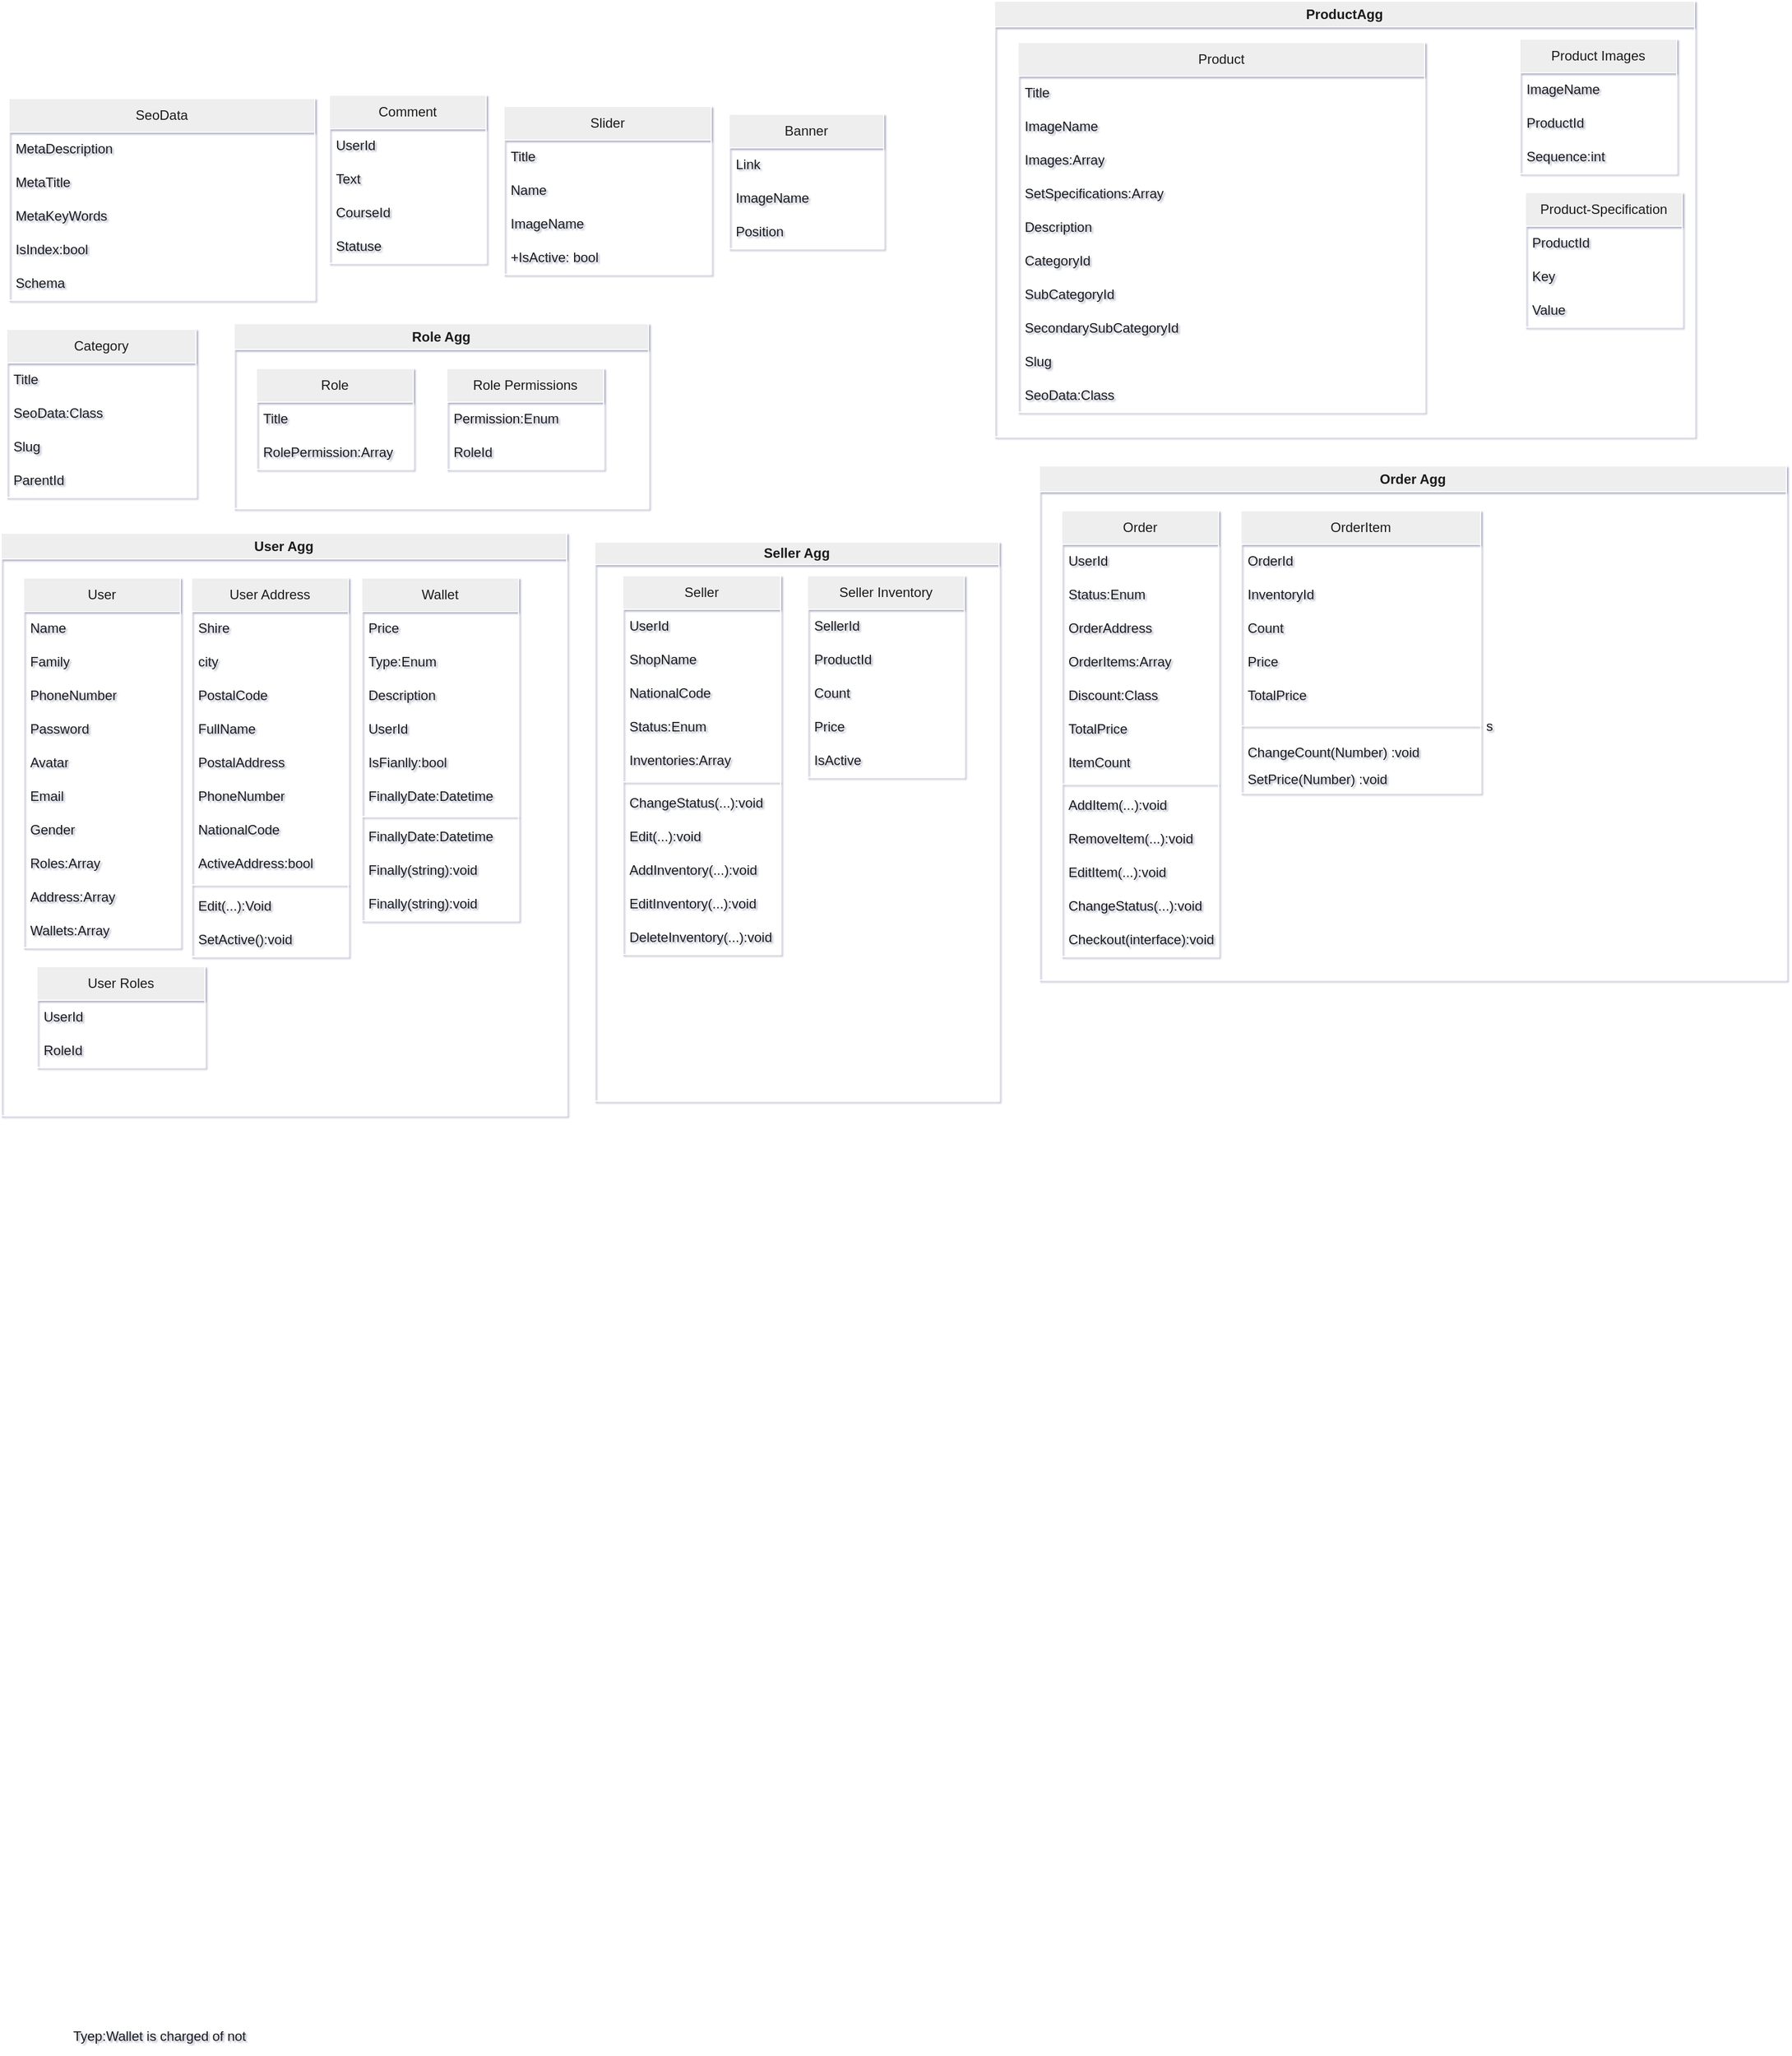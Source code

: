 <mxfile version="25.0.2">
  <diagram id="C5RBs43oDa-KdzZeNtuy" name="Page-1">
    <mxGraphModel dx="1975" dy="2067" grid="1" gridSize="1" guides="1" tooltips="1" connect="1" arrows="1" fold="1" page="1" pageScale="1" pageWidth="827" pageHeight="1169" background="none" math="0" shadow="1">
      <root>
        <mxCell id="WIyWlLk6GJQsqaUBKTNV-0" />
        <mxCell id="WIyWlLk6GJQsqaUBKTNV-1" parent="WIyWlLk6GJQsqaUBKTNV-0" />
        <mxCell id="sEQLp8g4ZhsWN4ADVm_C-0" value="Slider" style="swimlane;fontStyle=0;childLayout=stackLayout;horizontal=1;startSize=30;horizontalStack=0;resizeParent=1;resizeParentMax=0;resizeLast=0;collapsible=1;marginBottom=0;whiteSpace=wrap;html=1;labelBackgroundColor=none;rounded=0;fillColor=#EEEEEE;strokeColor=#FFFFFF;fontColor=#1A1A1A;" parent="WIyWlLk6GJQsqaUBKTNV-1" vertex="1">
          <mxGeometry x="-79" y="-347" width="185" height="150" as="geometry">
            <mxRectangle x="-205" y="170" width="70" height="30" as="alternateBounds" />
          </mxGeometry>
        </mxCell>
        <mxCell id="sEQLp8g4ZhsWN4ADVm_C-1" value="Title" style="text;strokeColor=none;fillColor=none;align=left;verticalAlign=middle;spacingLeft=4;spacingRight=4;overflow=hidden;points=[[0,0.5],[1,0.5]];portConstraint=eastwest;rotatable=0;whiteSpace=wrap;html=1;labelBackgroundColor=none;rounded=0;fontColor=#1A1A1A;" parent="sEQLp8g4ZhsWN4ADVm_C-0" vertex="1">
          <mxGeometry y="30" width="185" height="30" as="geometry" />
        </mxCell>
        <mxCell id="sEQLp8g4ZhsWN4ADVm_C-2" value="Name" style="text;strokeColor=none;fillColor=none;align=left;verticalAlign=middle;spacingLeft=4;spacingRight=4;overflow=hidden;points=[[0,0.5],[1,0.5]];portConstraint=eastwest;rotatable=0;whiteSpace=wrap;html=1;labelBackgroundColor=none;rounded=0;fontColor=#1A1A1A;" parent="sEQLp8g4ZhsWN4ADVm_C-0" vertex="1">
          <mxGeometry y="60" width="185" height="30" as="geometry" />
        </mxCell>
        <mxCell id="sEQLp8g4ZhsWN4ADVm_C-3" value="ImageName" style="text;strokeColor=none;fillColor=none;align=left;verticalAlign=middle;spacingLeft=4;spacingRight=4;overflow=hidden;points=[[0,0.5],[1,0.5]];portConstraint=eastwest;rotatable=0;whiteSpace=wrap;html=1;labelBackgroundColor=none;rounded=0;fontColor=#1A1A1A;" parent="sEQLp8g4ZhsWN4ADVm_C-0" vertex="1">
          <mxGeometry y="90" width="185" height="30" as="geometry" />
        </mxCell>
        <mxCell id="HucKnuwwOHyCS5T0H77x-72" value="+IsActive: bool" style="text;strokeColor=none;fillColor=none;align=left;verticalAlign=middle;spacingLeft=4;spacingRight=4;overflow=hidden;points=[[0,0.5],[1,0.5]];portConstraint=eastwest;rotatable=0;whiteSpace=wrap;html=1;labelBackgroundColor=none;rounded=0;fontColor=#1A1A1A;" vertex="1" parent="sEQLp8g4ZhsWN4ADVm_C-0">
          <mxGeometry y="120" width="185" height="30" as="geometry" />
        </mxCell>
        <mxCell id="HucKnuwwOHyCS5T0H77x-12" value="Comment" style="swimlane;fontStyle=0;childLayout=stackLayout;horizontal=1;startSize=30;horizontalStack=0;resizeParent=1;resizeParentMax=0;resizeLast=0;collapsible=1;marginBottom=0;whiteSpace=wrap;html=1;labelBackgroundColor=none;rounded=0;fillColor=#EEEEEE;strokeColor=#FFFFFF;fontColor=#1A1A1A;" vertex="1" parent="WIyWlLk6GJQsqaUBKTNV-1">
          <mxGeometry x="-235" y="-357" width="140" height="150" as="geometry" />
        </mxCell>
        <mxCell id="HucKnuwwOHyCS5T0H77x-13" value="UserId" style="text;strokeColor=none;fillColor=none;align=left;verticalAlign=middle;spacingLeft=4;spacingRight=4;overflow=hidden;points=[[0,0.5],[1,0.5]];portConstraint=eastwest;rotatable=0;whiteSpace=wrap;html=1;labelBackgroundColor=none;rounded=0;fontColor=#1A1A1A;" vertex="1" parent="HucKnuwwOHyCS5T0H77x-12">
          <mxGeometry y="30" width="140" height="30" as="geometry" />
        </mxCell>
        <mxCell id="HucKnuwwOHyCS5T0H77x-14" value="Text" style="text;strokeColor=none;fillColor=none;align=left;verticalAlign=middle;spacingLeft=4;spacingRight=4;overflow=hidden;points=[[0,0.5],[1,0.5]];portConstraint=eastwest;rotatable=0;whiteSpace=wrap;html=1;labelBackgroundColor=none;rounded=0;fontColor=#1A1A1A;" vertex="1" parent="HucKnuwwOHyCS5T0H77x-12">
          <mxGeometry y="60" width="140" height="30" as="geometry" />
        </mxCell>
        <mxCell id="HucKnuwwOHyCS5T0H77x-15" value="CourseId" style="text;strokeColor=none;fillColor=none;align=left;verticalAlign=middle;spacingLeft=4;spacingRight=4;overflow=hidden;points=[[0,0.5],[1,0.5]];portConstraint=eastwest;rotatable=0;whiteSpace=wrap;html=1;labelBackgroundColor=none;rounded=0;fontColor=#1A1A1A;" vertex="1" parent="HucKnuwwOHyCS5T0H77x-12">
          <mxGeometry y="90" width="140" height="30" as="geometry" />
        </mxCell>
        <mxCell id="HucKnuwwOHyCS5T0H77x-74" value="Statuse" style="text;strokeColor=none;fillColor=none;align=left;verticalAlign=middle;spacingLeft=4;spacingRight=4;overflow=hidden;points=[[0,0.5],[1,0.5]];portConstraint=eastwest;rotatable=0;whiteSpace=wrap;html=1;labelBackgroundColor=none;rounded=0;fontColor=#1A1A1A;" vertex="1" parent="HucKnuwwOHyCS5T0H77x-12">
          <mxGeometry y="120" width="140" height="30" as="geometry" />
        </mxCell>
        <mxCell id="HucKnuwwOHyCS5T0H77x-16" value="Category" style="swimlane;fontStyle=0;childLayout=stackLayout;horizontal=1;startSize=30;horizontalStack=0;resizeParent=1;resizeParentMax=0;resizeLast=0;collapsible=1;marginBottom=0;whiteSpace=wrap;html=1;labelBackgroundColor=none;rounded=0;fillColor=#EEEEEE;strokeColor=#FFFFFF;fontColor=#1A1A1A;rotation=0;" vertex="1" parent="WIyWlLk6GJQsqaUBKTNV-1">
          <mxGeometry x="-523" y="-148" width="169" height="150" as="geometry" />
        </mxCell>
        <mxCell id="HucKnuwwOHyCS5T0H77x-17" value="Title" style="text;strokeColor=none;fillColor=none;align=left;verticalAlign=middle;spacingLeft=4;spacingRight=4;overflow=hidden;points=[[0,0.5],[1,0.5]];portConstraint=eastwest;rotatable=0;whiteSpace=wrap;html=1;labelBackgroundColor=none;rounded=0;fontColor=#1A1A1A;rotation=0;" vertex="1" parent="HucKnuwwOHyCS5T0H77x-16">
          <mxGeometry y="30" width="169" height="30" as="geometry" />
        </mxCell>
        <mxCell id="HucKnuwwOHyCS5T0H77x-18" value="SeoData:Class" style="text;strokeColor=none;fillColor=none;align=left;verticalAlign=middle;spacingLeft=4;spacingRight=4;overflow=hidden;points=[[0,0.5],[1,0.5]];portConstraint=eastwest;rotatable=0;whiteSpace=wrap;html=1;labelBackgroundColor=none;rounded=0;fontColor=#1A1A1A;rotation=0;" vertex="1" parent="HucKnuwwOHyCS5T0H77x-16">
          <mxGeometry y="60" width="169" height="30" as="geometry" />
        </mxCell>
        <mxCell id="HucKnuwwOHyCS5T0H77x-19" value="Slug" style="text;strokeColor=none;fillColor=none;align=left;verticalAlign=middle;spacingLeft=4;spacingRight=4;overflow=hidden;points=[[0,0.5],[1,0.5]];portConstraint=eastwest;rotatable=0;whiteSpace=wrap;html=1;labelBackgroundColor=none;rounded=0;fontColor=#1A1A1A;rotation=0;" vertex="1" parent="HucKnuwwOHyCS5T0H77x-16">
          <mxGeometry y="90" width="169" height="30" as="geometry" />
        </mxCell>
        <mxCell id="HucKnuwwOHyCS5T0H77x-188" value="ParentId" style="text;strokeColor=none;fillColor=none;align=left;verticalAlign=middle;spacingLeft=4;spacingRight=4;overflow=hidden;points=[[0,0.5],[1,0.5]];portConstraint=eastwest;rotatable=0;whiteSpace=wrap;html=1;labelBackgroundColor=none;rounded=0;fontColor=#1A1A1A;rotation=0;" vertex="1" parent="HucKnuwwOHyCS5T0H77x-16">
          <mxGeometry y="120" width="169" height="30" as="geometry" />
        </mxCell>
        <mxCell id="HucKnuwwOHyCS5T0H77x-49" value="User Agg" style="swimlane;whiteSpace=wrap;html=1;labelBackgroundColor=none;rounded=0;labelBorderColor=none;fillColor=#EEEEEE;fontColor=#1A1A1A;strokeColor=#FFFFFF;" vertex="1" parent="WIyWlLk6GJQsqaUBKTNV-1">
          <mxGeometry x="-528" y="34" width="505" height="520" as="geometry">
            <mxRectangle x="-389" y="363" width="85" height="27" as="alternateBounds" />
          </mxGeometry>
        </mxCell>
        <mxCell id="HucKnuwwOHyCS5T0H77x-8" value="User" style="swimlane;fontStyle=0;childLayout=stackLayout;horizontal=1;startSize=30;horizontalStack=0;resizeParent=1;resizeParentMax=0;resizeLast=0;collapsible=1;marginBottom=0;whiteSpace=wrap;html=1;labelBackgroundColor=none;rounded=0;fillColor=#EEEEEE;strokeColor=#FFFFFF;fontColor=#1A1A1A;" vertex="1" parent="HucKnuwwOHyCS5T0H77x-49">
          <mxGeometry x="20" y="40" width="140" height="330" as="geometry" />
        </mxCell>
        <mxCell id="HucKnuwwOHyCS5T0H77x-9" value="Name" style="text;strokeColor=none;fillColor=none;align=left;verticalAlign=middle;spacingLeft=4;spacingRight=4;overflow=hidden;points=[[0,0.5],[1,0.5]];portConstraint=eastwest;rotatable=0;whiteSpace=wrap;html=1;labelBackgroundColor=none;rounded=0;fontColor=#1A1A1A;" vertex="1" parent="HucKnuwwOHyCS5T0H77x-8">
          <mxGeometry y="30" width="140" height="30" as="geometry" />
        </mxCell>
        <mxCell id="HucKnuwwOHyCS5T0H77x-10" value="Family" style="text;strokeColor=none;fillColor=none;align=left;verticalAlign=middle;spacingLeft=4;spacingRight=4;overflow=hidden;points=[[0,0.5],[1,0.5]];portConstraint=eastwest;rotatable=0;whiteSpace=wrap;html=1;labelBackgroundColor=none;rounded=0;fontColor=#1A1A1A;" vertex="1" parent="HucKnuwwOHyCS5T0H77x-8">
          <mxGeometry y="60" width="140" height="30" as="geometry" />
        </mxCell>
        <mxCell id="HucKnuwwOHyCS5T0H77x-11" value="PhoneNumber" style="text;strokeColor=none;fillColor=none;align=left;verticalAlign=middle;spacingLeft=4;spacingRight=4;overflow=hidden;points=[[0,0.5],[1,0.5]];portConstraint=eastwest;rotatable=0;whiteSpace=wrap;html=1;labelBackgroundColor=none;rounded=0;fontColor=#1A1A1A;" vertex="1" parent="HucKnuwwOHyCS5T0H77x-8">
          <mxGeometry y="90" width="140" height="30" as="geometry" />
        </mxCell>
        <mxCell id="HucKnuwwOHyCS5T0H77x-82" value="Password" style="text;strokeColor=none;fillColor=none;align=left;verticalAlign=middle;spacingLeft=4;spacingRight=4;overflow=hidden;points=[[0,0.5],[1,0.5]];portConstraint=eastwest;rotatable=0;whiteSpace=wrap;html=1;labelBackgroundColor=none;rounded=0;fontColor=#1A1A1A;" vertex="1" parent="HucKnuwwOHyCS5T0H77x-8">
          <mxGeometry y="120" width="140" height="30" as="geometry" />
        </mxCell>
        <mxCell id="HucKnuwwOHyCS5T0H77x-83" value="Avatar" style="text;strokeColor=none;fillColor=none;align=left;verticalAlign=middle;spacingLeft=4;spacingRight=4;overflow=hidden;points=[[0,0.5],[1,0.5]];portConstraint=eastwest;rotatable=0;whiteSpace=wrap;html=1;labelBackgroundColor=none;rounded=0;fontColor=#1A1A1A;" vertex="1" parent="HucKnuwwOHyCS5T0H77x-8">
          <mxGeometry y="150" width="140" height="30" as="geometry" />
        </mxCell>
        <mxCell id="HucKnuwwOHyCS5T0H77x-75" value="Email" style="text;strokeColor=none;fillColor=none;align=left;verticalAlign=middle;spacingLeft=4;spacingRight=4;overflow=hidden;points=[[0,0.5],[1,0.5]];portConstraint=eastwest;rotatable=0;whiteSpace=wrap;html=1;labelBackgroundColor=none;rounded=0;fontColor=#1A1A1A;" vertex="1" parent="HucKnuwwOHyCS5T0H77x-8">
          <mxGeometry y="180" width="140" height="30" as="geometry" />
        </mxCell>
        <mxCell id="HucKnuwwOHyCS5T0H77x-76" value="Gender" style="text;strokeColor=none;fillColor=none;align=left;verticalAlign=middle;spacingLeft=4;spacingRight=4;overflow=hidden;points=[[0,0.5],[1,0.5]];portConstraint=eastwest;rotatable=0;whiteSpace=wrap;html=1;labelBackgroundColor=none;rounded=0;fontColor=#1A1A1A;" vertex="1" parent="HucKnuwwOHyCS5T0H77x-8">
          <mxGeometry y="210" width="140" height="30" as="geometry" />
        </mxCell>
        <mxCell id="HucKnuwwOHyCS5T0H77x-77" value="Roles:Array" style="text;strokeColor=none;fillColor=none;align=left;verticalAlign=middle;spacingLeft=4;spacingRight=4;overflow=hidden;points=[[0,0.5],[1,0.5]];portConstraint=eastwest;rotatable=0;whiteSpace=wrap;html=1;labelBackgroundColor=none;rounded=0;fontColor=#1A1A1A;" vertex="1" parent="HucKnuwwOHyCS5T0H77x-8">
          <mxGeometry y="240" width="140" height="30" as="geometry" />
        </mxCell>
        <mxCell id="HucKnuwwOHyCS5T0H77x-80" value="Address:Array" style="text;strokeColor=none;fillColor=none;align=left;verticalAlign=middle;spacingLeft=4;spacingRight=4;overflow=hidden;points=[[0,0.5],[1,0.5]];portConstraint=eastwest;rotatable=0;whiteSpace=wrap;html=1;labelBackgroundColor=none;rounded=0;fontColor=#1A1A1A;" vertex="1" parent="HucKnuwwOHyCS5T0H77x-8">
          <mxGeometry y="270" width="140" height="30" as="geometry" />
        </mxCell>
        <mxCell id="HucKnuwwOHyCS5T0H77x-81" value="Wallets:Array" style="text;strokeColor=none;fillColor=none;align=left;verticalAlign=middle;spacingLeft=4;spacingRight=4;overflow=hidden;points=[[0,0.5],[1,0.5]];portConstraint=eastwest;rotatable=0;whiteSpace=wrap;html=1;labelBackgroundColor=none;rounded=0;fontColor=#1A1A1A;" vertex="1" parent="HucKnuwwOHyCS5T0H77x-8">
          <mxGeometry y="300" width="140" height="30" as="geometry" />
        </mxCell>
        <mxCell id="HucKnuwwOHyCS5T0H77x-28" value="User Address" style="swimlane;fontStyle=0;childLayout=stackLayout;horizontal=1;startSize=30;horizontalStack=0;resizeParent=1;resizeParentMax=0;resizeLast=0;collapsible=1;marginBottom=0;whiteSpace=wrap;html=1;labelBackgroundColor=none;rounded=0;fillColor=#EEEEEE;strokeColor=#FFFFFF;fontColor=#1A1A1A;" vertex="1" parent="HucKnuwwOHyCS5T0H77x-49">
          <mxGeometry x="170" y="40" width="140" height="338" as="geometry" />
        </mxCell>
        <mxCell id="HucKnuwwOHyCS5T0H77x-29" value="Shire" style="text;strokeColor=none;fillColor=none;align=left;verticalAlign=middle;spacingLeft=4;spacingRight=4;overflow=hidden;points=[[0,0.5],[1,0.5]];portConstraint=eastwest;rotatable=0;whiteSpace=wrap;html=1;labelBackgroundColor=none;rounded=0;fontColor=#1A1A1A;" vertex="1" parent="HucKnuwwOHyCS5T0H77x-28">
          <mxGeometry y="30" width="140" height="30" as="geometry" />
        </mxCell>
        <mxCell id="HucKnuwwOHyCS5T0H77x-30" value="city" style="text;strokeColor=none;fillColor=none;align=left;verticalAlign=middle;spacingLeft=4;spacingRight=4;overflow=hidden;points=[[0,0.5],[1,0.5]];portConstraint=eastwest;rotatable=0;whiteSpace=wrap;html=1;labelBackgroundColor=none;rounded=0;fontColor=#1A1A1A;" vertex="1" parent="HucKnuwwOHyCS5T0H77x-28">
          <mxGeometry y="60" width="140" height="30" as="geometry" />
        </mxCell>
        <mxCell id="HucKnuwwOHyCS5T0H77x-31" value="PostalCode" style="text;strokeColor=none;fillColor=none;align=left;verticalAlign=middle;spacingLeft=4;spacingRight=4;overflow=hidden;points=[[0,0.5],[1,0.5]];portConstraint=eastwest;rotatable=0;whiteSpace=wrap;html=1;labelBackgroundColor=none;rounded=0;fontColor=#1A1A1A;" vertex="1" parent="HucKnuwwOHyCS5T0H77x-28">
          <mxGeometry y="90" width="140" height="30" as="geometry" />
        </mxCell>
        <mxCell id="HucKnuwwOHyCS5T0H77x-84" value="FullName" style="text;strokeColor=none;fillColor=none;align=left;verticalAlign=middle;spacingLeft=4;spacingRight=4;overflow=hidden;points=[[0,0.5],[1,0.5]];portConstraint=eastwest;rotatable=0;whiteSpace=wrap;html=1;labelBackgroundColor=none;rounded=0;fontColor=#1A1A1A;" vertex="1" parent="HucKnuwwOHyCS5T0H77x-28">
          <mxGeometry y="120" width="140" height="30" as="geometry" />
        </mxCell>
        <mxCell id="HucKnuwwOHyCS5T0H77x-85" value="PostalAddress" style="text;strokeColor=none;fillColor=none;align=left;verticalAlign=middle;spacingLeft=4;spacingRight=4;overflow=hidden;points=[[0,0.5],[1,0.5]];portConstraint=eastwest;rotatable=0;whiteSpace=wrap;html=1;labelBackgroundColor=none;rounded=0;fontColor=#1A1A1A;" vertex="1" parent="HucKnuwwOHyCS5T0H77x-28">
          <mxGeometry y="150" width="140" height="30" as="geometry" />
        </mxCell>
        <mxCell id="HucKnuwwOHyCS5T0H77x-86" value="PhoneNumber" style="text;strokeColor=none;fillColor=none;align=left;verticalAlign=middle;spacingLeft=4;spacingRight=4;overflow=hidden;points=[[0,0.5],[1,0.5]];portConstraint=eastwest;rotatable=0;whiteSpace=wrap;html=1;labelBackgroundColor=none;rounded=0;fontColor=#1A1A1A;" vertex="1" parent="HucKnuwwOHyCS5T0H77x-28">
          <mxGeometry y="180" width="140" height="30" as="geometry" />
        </mxCell>
        <mxCell id="HucKnuwwOHyCS5T0H77x-88" value="NationalCode" style="text;strokeColor=none;fillColor=none;align=left;verticalAlign=middle;spacingLeft=4;spacingRight=4;overflow=hidden;points=[[0,0.5],[1,0.5]];portConstraint=eastwest;rotatable=0;whiteSpace=wrap;html=1;labelBackgroundColor=none;rounded=0;fontColor=#1A1A1A;" vertex="1" parent="HucKnuwwOHyCS5T0H77x-28">
          <mxGeometry y="210" width="140" height="30" as="geometry" />
        </mxCell>
        <mxCell id="HucKnuwwOHyCS5T0H77x-133" value="ActiveAddress:bool" style="text;strokeColor=none;fillColor=none;align=left;verticalAlign=middle;spacingLeft=4;spacingRight=4;overflow=hidden;points=[[0,0.5],[1,0.5]];portConstraint=eastwest;rotatable=0;whiteSpace=wrap;html=1;labelBackgroundColor=none;rounded=0;fontColor=#1A1A1A;" vertex="1" parent="HucKnuwwOHyCS5T0H77x-28">
          <mxGeometry y="240" width="140" height="30" as="geometry" />
        </mxCell>
        <mxCell id="HucKnuwwOHyCS5T0H77x-130" value="" style="line;strokeWidth=1;fillColor=none;align=left;verticalAlign=middle;spacingTop=-1;spacingLeft=3;spacingRight=3;rotatable=0;labelPosition=right;points=[];portConstraint=eastwest;strokeColor=#FFFFFF;labelBackgroundColor=none;fontColor=#1A1A1A;rounded=0;" vertex="1" parent="HucKnuwwOHyCS5T0H77x-28">
          <mxGeometry y="270" width="140" height="8" as="geometry" />
        </mxCell>
        <mxCell id="HucKnuwwOHyCS5T0H77x-131" value="Edit(...):Void" style="text;strokeColor=none;fillColor=none;align=left;verticalAlign=middle;spacingLeft=4;spacingRight=4;overflow=hidden;points=[[0,0.5],[1,0.5]];portConstraint=eastwest;rotatable=0;whiteSpace=wrap;html=1;labelBackgroundColor=none;rounded=0;fontColor=#1A1A1A;" vertex="1" parent="HucKnuwwOHyCS5T0H77x-28">
          <mxGeometry y="278" width="140" height="30" as="geometry" />
        </mxCell>
        <mxCell id="HucKnuwwOHyCS5T0H77x-132" value="SetActive():void" style="text;strokeColor=none;fillColor=none;align=left;verticalAlign=middle;spacingLeft=4;spacingRight=4;overflow=hidden;points=[[0,0.5],[1,0.5]];portConstraint=eastwest;rotatable=0;whiteSpace=wrap;html=1;labelBackgroundColor=none;rounded=0;fontColor=#1A1A1A;" vertex="1" parent="HucKnuwwOHyCS5T0H77x-28">
          <mxGeometry y="308" width="140" height="30" as="geometry" />
        </mxCell>
        <mxCell id="HucKnuwwOHyCS5T0H77x-33" value="Wallet" style="swimlane;fontStyle=0;childLayout=stackLayout;horizontal=1;startSize=30;horizontalStack=0;resizeParent=1;resizeParentMax=0;resizeLast=0;collapsible=1;marginBottom=0;whiteSpace=wrap;html=1;labelBackgroundColor=none;rounded=0;fillColor=#EEEEEE;strokeColor=#FFFFFF;fontColor=#1A1A1A;" vertex="1" parent="HucKnuwwOHyCS5T0H77x-49">
          <mxGeometry x="322" y="40" width="140" height="306" as="geometry" />
        </mxCell>
        <mxCell id="HucKnuwwOHyCS5T0H77x-34" value="Price" style="text;strokeColor=none;fillColor=none;align=left;verticalAlign=middle;spacingLeft=4;spacingRight=4;overflow=hidden;points=[[0,0.5],[1,0.5]];portConstraint=eastwest;rotatable=0;whiteSpace=wrap;html=1;labelBackgroundColor=none;rounded=0;fontColor=#1A1A1A;" vertex="1" parent="HucKnuwwOHyCS5T0H77x-33">
          <mxGeometry y="30" width="140" height="30" as="geometry" />
        </mxCell>
        <mxCell id="HucKnuwwOHyCS5T0H77x-35" value="Type:Enum" style="text;strokeColor=none;fillColor=none;align=left;verticalAlign=middle;spacingLeft=4;spacingRight=4;overflow=hidden;points=[[0,0.5],[1,0.5]];portConstraint=eastwest;rotatable=0;whiteSpace=wrap;html=1;labelBackgroundColor=none;rounded=0;fontColor=#1A1A1A;" vertex="1" parent="HucKnuwwOHyCS5T0H77x-33">
          <mxGeometry y="60" width="140" height="30" as="geometry" />
        </mxCell>
        <mxCell id="HucKnuwwOHyCS5T0H77x-36" value="Description" style="text;strokeColor=none;fillColor=none;align=left;verticalAlign=middle;spacingLeft=4;spacingRight=4;overflow=hidden;points=[[0,0.5],[1,0.5]];portConstraint=eastwest;rotatable=0;whiteSpace=wrap;html=1;labelBackgroundColor=none;rounded=0;fontColor=#1A1A1A;" vertex="1" parent="HucKnuwwOHyCS5T0H77x-33">
          <mxGeometry y="90" width="140" height="30" as="geometry" />
        </mxCell>
        <mxCell id="HucKnuwwOHyCS5T0H77x-134" value="UserId" style="text;strokeColor=none;fillColor=none;align=left;verticalAlign=middle;spacingLeft=4;spacingRight=4;overflow=hidden;points=[[0,0.5],[1,0.5]];portConstraint=eastwest;rotatable=0;whiteSpace=wrap;html=1;labelBackgroundColor=none;rounded=0;fontColor=#1A1A1A;" vertex="1" parent="HucKnuwwOHyCS5T0H77x-33">
          <mxGeometry y="120" width="140" height="30" as="geometry" />
        </mxCell>
        <mxCell id="HucKnuwwOHyCS5T0H77x-135" value="IsFianlly:bool" style="text;strokeColor=none;fillColor=none;align=left;verticalAlign=middle;spacingLeft=4;spacingRight=4;overflow=hidden;points=[[0,0.5],[1,0.5]];portConstraint=eastwest;rotatable=0;whiteSpace=wrap;html=1;labelBackgroundColor=none;rounded=0;fontColor=#1A1A1A;" vertex="1" parent="HucKnuwwOHyCS5T0H77x-33">
          <mxGeometry y="150" width="140" height="30" as="geometry" />
        </mxCell>
        <mxCell id="HucKnuwwOHyCS5T0H77x-136" value="FinallyDate:Datetime" style="text;strokeColor=none;fillColor=none;align=left;verticalAlign=middle;spacingLeft=4;spacingRight=4;overflow=hidden;points=[[0,0.5],[1,0.5]];portConstraint=eastwest;rotatable=0;whiteSpace=wrap;html=1;labelBackgroundColor=none;rounded=0;fontColor=#1A1A1A;" vertex="1" parent="HucKnuwwOHyCS5T0H77x-33">
          <mxGeometry y="180" width="140" height="30" as="geometry" />
        </mxCell>
        <mxCell id="HucKnuwwOHyCS5T0H77x-137" value="" style="line;strokeWidth=1;fillColor=none;align=left;verticalAlign=middle;spacingTop=-1;spacingLeft=3;spacingRight=3;rotatable=0;labelPosition=right;points=[];portConstraint=eastwest;strokeColor=#FFFFFF;labelBackgroundColor=none;fontColor=#1A1A1A;rounded=0;" vertex="1" parent="HucKnuwwOHyCS5T0H77x-33">
          <mxGeometry y="210" width="140" height="6" as="geometry" />
        </mxCell>
        <mxCell id="HucKnuwwOHyCS5T0H77x-138" value="FinallyDate:Datetime" style="text;strokeColor=none;fillColor=none;align=left;verticalAlign=middle;spacingLeft=4;spacingRight=4;overflow=hidden;points=[[0,0.5],[1,0.5]];portConstraint=eastwest;rotatable=0;whiteSpace=wrap;html=1;labelBackgroundColor=none;rounded=0;fontColor=#1A1A1A;" vertex="1" parent="HucKnuwwOHyCS5T0H77x-33">
          <mxGeometry y="216" width="140" height="30" as="geometry" />
        </mxCell>
        <mxCell id="HucKnuwwOHyCS5T0H77x-140" value="Finally(string):void" style="text;strokeColor=none;fillColor=none;align=left;verticalAlign=middle;spacingLeft=4;spacingRight=4;overflow=hidden;points=[[0,0.5],[1,0.5]];portConstraint=eastwest;rotatable=0;whiteSpace=wrap;html=1;labelBackgroundColor=none;rounded=0;fontColor=#1A1A1A;" vertex="1" parent="HucKnuwwOHyCS5T0H77x-33">
          <mxGeometry y="246" width="140" height="30" as="geometry" />
        </mxCell>
        <mxCell id="HucKnuwwOHyCS5T0H77x-178" value="Finally(string):void" style="text;strokeColor=none;fillColor=none;align=left;verticalAlign=middle;spacingLeft=4;spacingRight=4;overflow=hidden;points=[[0,0.5],[1,0.5]];portConstraint=eastwest;rotatable=0;whiteSpace=wrap;html=1;labelBackgroundColor=none;rounded=0;fontColor=#1A1A1A;" vertex="1" parent="HucKnuwwOHyCS5T0H77x-33">
          <mxGeometry y="276" width="140" height="30" as="geometry" />
        </mxCell>
        <mxCell id="HucKnuwwOHyCS5T0H77x-50" value="User Roles" style="swimlane;fontStyle=0;childLayout=stackLayout;horizontal=1;startSize=30;horizontalStack=0;resizeParent=1;resizeParentMax=0;resizeLast=0;collapsible=1;marginBottom=0;whiteSpace=wrap;html=1;labelBackgroundColor=none;rounded=0;fillColor=#EEEEEE;strokeColor=#FFFFFF;fontColor=#1A1A1A;" vertex="1" parent="HucKnuwwOHyCS5T0H77x-49">
          <mxGeometry x="32" y="387" width="150" height="90" as="geometry" />
        </mxCell>
        <mxCell id="HucKnuwwOHyCS5T0H77x-51" value="UserId" style="text;strokeColor=none;fillColor=none;align=left;verticalAlign=middle;spacingLeft=4;spacingRight=4;overflow=hidden;points=[[0,0.5],[1,0.5]];portConstraint=eastwest;rotatable=0;whiteSpace=wrap;html=1;labelBackgroundColor=none;rounded=0;fontColor=#1A1A1A;" vertex="1" parent="HucKnuwwOHyCS5T0H77x-50">
          <mxGeometry y="30" width="150" height="30" as="geometry" />
        </mxCell>
        <mxCell id="HucKnuwwOHyCS5T0H77x-52" value="RoleId" style="text;strokeColor=none;fillColor=none;align=left;verticalAlign=middle;spacingLeft=4;spacingRight=4;overflow=hidden;points=[[0,0.5],[1,0.5]];portConstraint=eastwest;rotatable=0;whiteSpace=wrap;html=1;labelBackgroundColor=none;rounded=0;fontColor=#1A1A1A;" vertex="1" parent="HucKnuwwOHyCS5T0H77x-50">
          <mxGeometry y="60" width="150" height="30" as="geometry" />
        </mxCell>
        <mxCell id="HucKnuwwOHyCS5T0H77x-62" value="Role Agg" style="swimlane;whiteSpace=wrap;html=1;labelBackgroundColor=none;rounded=0;fillColor=#EEEEEE;strokeColor=#FFFFFF;fontColor=#1A1A1A;" vertex="1" parent="WIyWlLk6GJQsqaUBKTNV-1">
          <mxGeometry x="-320" y="-153" width="370" height="165" as="geometry">
            <mxRectangle x="112" y="364" width="85" height="27" as="alternateBounds" />
          </mxGeometry>
        </mxCell>
        <mxCell id="HucKnuwwOHyCS5T0H77x-54" value="Role" style="swimlane;fontStyle=0;childLayout=stackLayout;horizontal=1;startSize=30;horizontalStack=0;resizeParent=1;resizeParentMax=0;resizeLast=0;collapsible=1;marginBottom=0;whiteSpace=wrap;html=1;labelBackgroundColor=none;rounded=0;fillColor=#EEEEEE;strokeColor=#FFFFFF;fontColor=#1A1A1A;" vertex="1" parent="HucKnuwwOHyCS5T0H77x-62">
          <mxGeometry x="20" y="40" width="140" height="90" as="geometry" />
        </mxCell>
        <mxCell id="HucKnuwwOHyCS5T0H77x-55" value="Title" style="text;strokeColor=none;fillColor=none;align=left;verticalAlign=middle;spacingLeft=4;spacingRight=4;overflow=hidden;points=[[0,0.5],[1,0.5]];portConstraint=eastwest;rotatable=0;whiteSpace=wrap;html=1;labelBackgroundColor=none;rounded=0;fontColor=#1A1A1A;" vertex="1" parent="HucKnuwwOHyCS5T0H77x-54">
          <mxGeometry y="30" width="140" height="30" as="geometry" />
        </mxCell>
        <mxCell id="HucKnuwwOHyCS5T0H77x-90" value="RolePermission:Array" style="text;strokeColor=none;fillColor=none;align=left;verticalAlign=middle;spacingLeft=4;spacingRight=4;overflow=hidden;points=[[0,0.5],[1,0.5]];portConstraint=eastwest;rotatable=0;whiteSpace=wrap;html=1;labelBackgroundColor=none;rounded=0;fontColor=#1A1A1A;" vertex="1" parent="HucKnuwwOHyCS5T0H77x-54">
          <mxGeometry y="60" width="140" height="30" as="geometry" />
        </mxCell>
        <mxCell id="HucKnuwwOHyCS5T0H77x-58" value="Role Permissions" style="swimlane;fontStyle=0;childLayout=stackLayout;horizontal=1;startSize=30;horizontalStack=0;resizeParent=1;resizeParentMax=0;resizeLast=0;collapsible=1;marginBottom=0;whiteSpace=wrap;html=1;labelBackgroundColor=none;rounded=0;fillColor=#EEEEEE;strokeColor=#FFFFFF;fontColor=#1A1A1A;" vertex="1" parent="HucKnuwwOHyCS5T0H77x-62">
          <mxGeometry x="190" y="40" width="140" height="90" as="geometry" />
        </mxCell>
        <mxCell id="HucKnuwwOHyCS5T0H77x-59" value="Permission:Enum" style="text;strokeColor=none;fillColor=none;align=left;verticalAlign=middle;spacingLeft=4;spacingRight=4;overflow=hidden;points=[[0,0.5],[1,0.5]];portConstraint=eastwest;rotatable=0;whiteSpace=wrap;html=1;labelBackgroundColor=none;rounded=0;fontColor=#1A1A1A;" vertex="1" parent="HucKnuwwOHyCS5T0H77x-58">
          <mxGeometry y="30" width="140" height="30" as="geometry" />
        </mxCell>
        <mxCell id="HucKnuwwOHyCS5T0H77x-60" value="RoleId" style="text;strokeColor=none;fillColor=none;align=left;verticalAlign=middle;spacingLeft=4;spacingRight=4;overflow=hidden;points=[[0,0.5],[1,0.5]];portConstraint=eastwest;rotatable=0;whiteSpace=wrap;html=1;labelBackgroundColor=none;rounded=0;fontColor=#1A1A1A;" vertex="1" parent="HucKnuwwOHyCS5T0H77x-58">
          <mxGeometry y="60" width="140" height="30" as="geometry" />
        </mxCell>
        <mxCell id="HucKnuwwOHyCS5T0H77x-64" value="Order Agg" style="swimlane;whiteSpace=wrap;html=1;labelBackgroundColor=none;rounded=0;fillColor=#EEEEEE;strokeColor=#FFFFFF;fontColor=#1A1A1A;" vertex="1" parent="WIyWlLk6GJQsqaUBKTNV-1">
          <mxGeometry x="399" y="-26" width="667" height="459" as="geometry">
            <mxRectangle x="500" y="363" width="91" height="27" as="alternateBounds" />
          </mxGeometry>
        </mxCell>
        <mxCell id="HucKnuwwOHyCS5T0H77x-20" value="Order" style="swimlane;fontStyle=0;childLayout=stackLayout;horizontal=1;startSize=30;horizontalStack=0;resizeParent=1;resizeParentMax=0;resizeLast=0;collapsible=1;marginBottom=0;whiteSpace=wrap;html=1;labelBackgroundColor=none;rounded=0;fillColor=#EEEEEE;strokeColor=#FFFFFF;fontColor=#1A1A1A;" vertex="1" parent="HucKnuwwOHyCS5T0H77x-64">
          <mxGeometry x="20" y="40" width="140" height="398" as="geometry" />
        </mxCell>
        <mxCell id="HucKnuwwOHyCS5T0H77x-21" value="UserId" style="text;strokeColor=none;fillColor=none;align=left;verticalAlign=middle;spacingLeft=4;spacingRight=4;overflow=hidden;points=[[0,0.5],[1,0.5]];portConstraint=eastwest;rotatable=0;whiteSpace=wrap;html=1;labelBackgroundColor=none;rounded=0;fontColor=#1A1A1A;" vertex="1" parent="HucKnuwwOHyCS5T0H77x-20">
          <mxGeometry y="30" width="140" height="30" as="geometry" />
        </mxCell>
        <mxCell id="HucKnuwwOHyCS5T0H77x-22" value="Status:Enum" style="text;strokeColor=none;fillColor=none;align=left;verticalAlign=middle;spacingLeft=4;spacingRight=4;overflow=hidden;points=[[0,0.5],[1,0.5]];portConstraint=eastwest;rotatable=0;whiteSpace=wrap;html=1;labelBackgroundColor=none;rounded=0;fontColor=#1A1A1A;" vertex="1" parent="HucKnuwwOHyCS5T0H77x-20">
          <mxGeometry y="60" width="140" height="30" as="geometry" />
        </mxCell>
        <mxCell id="HucKnuwwOHyCS5T0H77x-91" value="OrderAddress" style="text;strokeColor=none;fillColor=none;align=left;verticalAlign=middle;spacingLeft=4;spacingRight=4;overflow=hidden;points=[[0,0.5],[1,0.5]];portConstraint=eastwest;rotatable=0;whiteSpace=wrap;html=1;labelBackgroundColor=none;rounded=0;fontColor=#1A1A1A;" vertex="1" parent="HucKnuwwOHyCS5T0H77x-20">
          <mxGeometry y="90" width="140" height="30" as="geometry" />
        </mxCell>
        <mxCell id="HucKnuwwOHyCS5T0H77x-23" value="OrderItems:Array" style="text;strokeColor=none;fillColor=none;align=left;verticalAlign=middle;spacingLeft=4;spacingRight=4;overflow=hidden;points=[[0,0.5],[1,0.5]];portConstraint=eastwest;rotatable=0;whiteSpace=wrap;html=1;labelBackgroundColor=none;rounded=0;fontColor=#1A1A1A;" vertex="1" parent="HucKnuwwOHyCS5T0H77x-20">
          <mxGeometry y="120" width="140" height="30" as="geometry" />
        </mxCell>
        <mxCell id="HucKnuwwOHyCS5T0H77x-92" value="Discount:Class" style="text;strokeColor=none;fillColor=none;align=left;verticalAlign=middle;spacingLeft=4;spacingRight=4;overflow=hidden;points=[[0,0.5],[1,0.5]];portConstraint=eastwest;rotatable=0;whiteSpace=wrap;html=1;labelBackgroundColor=none;rounded=0;fontColor=#1A1A1A;" vertex="1" parent="HucKnuwwOHyCS5T0H77x-20">
          <mxGeometry y="150" width="140" height="30" as="geometry" />
        </mxCell>
        <mxCell id="HucKnuwwOHyCS5T0H77x-93" value="TotalPrice" style="text;strokeColor=none;fillColor=none;align=left;verticalAlign=middle;spacingLeft=4;spacingRight=4;overflow=hidden;points=[[0,0.5],[1,0.5]];portConstraint=eastwest;rotatable=0;whiteSpace=wrap;html=1;labelBackgroundColor=none;rounded=0;fontColor=#1A1A1A;" vertex="1" parent="HucKnuwwOHyCS5T0H77x-20">
          <mxGeometry y="180" width="140" height="30" as="geometry" />
        </mxCell>
        <mxCell id="HucKnuwwOHyCS5T0H77x-94" value="ItemCount" style="text;strokeColor=none;fillColor=none;align=left;verticalAlign=middle;spacingLeft=4;spacingRight=4;overflow=hidden;points=[[0,0.5],[1,0.5]];portConstraint=eastwest;rotatable=0;whiteSpace=wrap;html=1;labelBackgroundColor=none;rounded=0;fontColor=#1A1A1A;" vertex="1" parent="HucKnuwwOHyCS5T0H77x-20">
          <mxGeometry y="210" width="140" height="30" as="geometry" />
        </mxCell>
        <mxCell id="HucKnuwwOHyCS5T0H77x-179" value="" style="line;strokeWidth=1;fillColor=none;align=left;verticalAlign=middle;spacingTop=-1;spacingLeft=3;spacingRight=3;rotatable=0;labelPosition=right;points=[];portConstraint=eastwest;strokeColor=#FFFFFF;labelBackgroundColor=none;fontColor=#1A1A1A;rounded=0;" vertex="1" parent="HucKnuwwOHyCS5T0H77x-20">
          <mxGeometry y="240" width="140" height="8" as="geometry" />
        </mxCell>
        <mxCell id="HucKnuwwOHyCS5T0H77x-180" value="AddItem(...):void" style="text;strokeColor=none;fillColor=none;align=left;verticalAlign=middle;spacingLeft=4;spacingRight=4;overflow=hidden;points=[[0,0.5],[1,0.5]];portConstraint=eastwest;rotatable=0;whiteSpace=wrap;html=1;labelBackgroundColor=none;rounded=0;fontColor=#1A1A1A;" vertex="1" parent="HucKnuwwOHyCS5T0H77x-20">
          <mxGeometry y="248" width="140" height="30" as="geometry" />
        </mxCell>
        <mxCell id="HucKnuwwOHyCS5T0H77x-181" value="RemoveItem(...):void" style="text;strokeColor=none;fillColor=none;align=left;verticalAlign=middle;spacingLeft=4;spacingRight=4;overflow=hidden;points=[[0,0.5],[1,0.5]];portConstraint=eastwest;rotatable=0;whiteSpace=wrap;html=1;labelBackgroundColor=none;rounded=0;fontColor=#1A1A1A;" vertex="1" parent="HucKnuwwOHyCS5T0H77x-20">
          <mxGeometry y="278" width="140" height="30" as="geometry" />
        </mxCell>
        <mxCell id="HucKnuwwOHyCS5T0H77x-182" value="EditItem(...):void" style="text;strokeColor=none;fillColor=none;align=left;verticalAlign=middle;spacingLeft=4;spacingRight=4;overflow=hidden;points=[[0,0.5],[1,0.5]];portConstraint=eastwest;rotatable=0;whiteSpace=wrap;html=1;labelBackgroundColor=none;rounded=0;fontColor=#1A1A1A;" vertex="1" parent="HucKnuwwOHyCS5T0H77x-20">
          <mxGeometry y="308" width="140" height="30" as="geometry" />
        </mxCell>
        <mxCell id="HucKnuwwOHyCS5T0H77x-183" value="ChangeStatus(...):void" style="text;strokeColor=none;fillColor=none;align=left;verticalAlign=middle;spacingLeft=4;spacingRight=4;overflow=hidden;points=[[0,0.5],[1,0.5]];portConstraint=eastwest;rotatable=0;whiteSpace=wrap;html=1;labelBackgroundColor=none;rounded=0;fontColor=#1A1A1A;" vertex="1" parent="HucKnuwwOHyCS5T0H77x-20">
          <mxGeometry y="338" width="140" height="30" as="geometry" />
        </mxCell>
        <mxCell id="HucKnuwwOHyCS5T0H77x-184" value="Checkout(interface):void" style="text;strokeColor=none;fillColor=none;align=left;verticalAlign=middle;spacingLeft=4;spacingRight=4;overflow=hidden;points=[[0,0.5],[1,0.5]];portConstraint=eastwest;rotatable=0;whiteSpace=wrap;html=1;labelBackgroundColor=none;rounded=0;fontColor=#1A1A1A;" vertex="1" parent="HucKnuwwOHyCS5T0H77x-20">
          <mxGeometry y="368" width="140" height="30" as="geometry" />
        </mxCell>
        <mxCell id="HucKnuwwOHyCS5T0H77x-24" value="OrderItem" style="swimlane;fontStyle=0;childLayout=stackLayout;horizontal=1;startSize=30;horizontalStack=0;resizeParent=1;resizeParentMax=0;resizeLast=0;collapsible=1;marginBottom=0;whiteSpace=wrap;html=1;labelBackgroundColor=none;rounded=0;fillColor=#EEEEEE;strokeColor=#FFFFFF;fontColor=#1A1A1A;" vertex="1" parent="HucKnuwwOHyCS5T0H77x-64">
          <mxGeometry x="180" y="40" width="214" height="252" as="geometry" />
        </mxCell>
        <mxCell id="HucKnuwwOHyCS5T0H77x-25" value="OrderId" style="text;strokeColor=none;fillColor=none;align=left;verticalAlign=middle;spacingLeft=4;spacingRight=4;overflow=hidden;points=[[0,0.5],[1,0.5]];portConstraint=eastwest;rotatable=0;whiteSpace=wrap;html=1;labelBackgroundColor=none;rounded=0;fontColor=#1A1A1A;" vertex="1" parent="HucKnuwwOHyCS5T0H77x-24">
          <mxGeometry y="30" width="214" height="30" as="geometry" />
        </mxCell>
        <mxCell id="HucKnuwwOHyCS5T0H77x-26" value="InventoryId" style="text;strokeColor=none;fillColor=none;align=left;verticalAlign=middle;spacingLeft=4;spacingRight=4;overflow=hidden;points=[[0,0.5],[1,0.5]];portConstraint=eastwest;rotatable=0;whiteSpace=wrap;html=1;labelBackgroundColor=none;rounded=0;fontColor=#1A1A1A;" vertex="1" parent="HucKnuwwOHyCS5T0H77x-24">
          <mxGeometry y="60" width="214" height="30" as="geometry" />
        </mxCell>
        <mxCell id="HucKnuwwOHyCS5T0H77x-27" value="Count" style="text;strokeColor=none;fillColor=none;align=left;verticalAlign=middle;spacingLeft=4;spacingRight=4;overflow=hidden;points=[[0,0.5],[1,0.5]];portConstraint=eastwest;rotatable=0;whiteSpace=wrap;html=1;labelBackgroundColor=none;rounded=0;fontColor=#1A1A1A;" vertex="1" parent="HucKnuwwOHyCS5T0H77x-24">
          <mxGeometry y="90" width="214" height="30" as="geometry" />
        </mxCell>
        <mxCell id="HucKnuwwOHyCS5T0H77x-95" value="Price" style="text;strokeColor=none;fillColor=none;align=left;verticalAlign=middle;spacingLeft=4;spacingRight=4;overflow=hidden;points=[[0,0.5],[1,0.5]];portConstraint=eastwest;rotatable=0;whiteSpace=wrap;html=1;labelBackgroundColor=none;rounded=0;fontColor=#1A1A1A;" vertex="1" parent="HucKnuwwOHyCS5T0H77x-24">
          <mxGeometry y="120" width="214" height="30" as="geometry" />
        </mxCell>
        <mxCell id="HucKnuwwOHyCS5T0H77x-96" value="TotalPrice" style="text;strokeColor=none;fillColor=none;align=left;verticalAlign=middle;spacingLeft=4;spacingRight=4;overflow=hidden;points=[[0,0.5],[1,0.5]];portConstraint=eastwest;rotatable=0;whiteSpace=wrap;html=1;labelBackgroundColor=none;rounded=0;fontColor=#1A1A1A;" vertex="1" parent="HucKnuwwOHyCS5T0H77x-24">
          <mxGeometry y="150" width="214" height="30" as="geometry" />
        </mxCell>
        <mxCell id="HucKnuwwOHyCS5T0H77x-185" value="s" style="line;strokeWidth=1;fillColor=none;align=left;verticalAlign=middle;spacingTop=-1;spacingLeft=3;spacingRight=3;rotatable=0;labelPosition=right;points=[];portConstraint=eastwest;strokeColor=#FFFFFF;fontColor=#1A1A1A;labelBackgroundColor=none;rounded=0;" vertex="1" parent="HucKnuwwOHyCS5T0H77x-24">
          <mxGeometry y="180" width="214" height="24" as="geometry" />
        </mxCell>
        <mxCell id="HucKnuwwOHyCS5T0H77x-186" value="ChangeCount(Number) :void" style="text;strokeColor=none;fillColor=none;align=left;verticalAlign=middle;spacingLeft=4;spacingRight=4;overflow=hidden;points=[[0,0.5],[1,0.5]];portConstraint=eastwest;rotatable=0;whiteSpace=wrap;html=1;labelBackgroundColor=none;rounded=0;fontColor=#1A1A1A;" vertex="1" parent="HucKnuwwOHyCS5T0H77x-24">
          <mxGeometry y="204" width="214" height="24" as="geometry" />
        </mxCell>
        <mxCell id="HucKnuwwOHyCS5T0H77x-187" value="SetPrice(Number) :void" style="text;strokeColor=none;fillColor=none;align=left;verticalAlign=middle;spacingLeft=4;spacingRight=4;overflow=hidden;points=[[0,0.5],[1,0.5]];portConstraint=eastwest;rotatable=0;whiteSpace=wrap;html=1;labelBackgroundColor=none;rounded=0;fontColor=#1A1A1A;" vertex="1" parent="HucKnuwwOHyCS5T0H77x-24">
          <mxGeometry y="228" width="214" height="24" as="geometry" />
        </mxCell>
        <mxCell id="HucKnuwwOHyCS5T0H77x-65" value="Seller Agg" style="swimlane;whiteSpace=wrap;html=1;startSize=20;labelBackgroundColor=none;rounded=0;fillColor=#EEEEEE;strokeColor=#FFFFFF;fontColor=#1A1A1A;" vertex="1" parent="WIyWlLk6GJQsqaUBKTNV-1">
          <mxGeometry x="2" y="42" width="361" height="499" as="geometry" />
        </mxCell>
        <mxCell id="HucKnuwwOHyCS5T0H77x-37" value="Seller" style="swimlane;fontStyle=0;childLayout=stackLayout;horizontal=1;startSize=30;horizontalStack=0;resizeParent=1;resizeParentMax=0;resizeLast=0;collapsible=1;marginBottom=0;whiteSpace=wrap;html=1;labelBackgroundColor=none;rounded=0;fillColor=#EEEEEE;strokeColor=#FFFFFF;fontColor=#1A1A1A;" vertex="1" parent="HucKnuwwOHyCS5T0H77x-65">
          <mxGeometry x="25" y="30" width="141" height="338" as="geometry" />
        </mxCell>
        <mxCell id="HucKnuwwOHyCS5T0H77x-38" value="UserId" style="text;strokeColor=none;fillColor=none;align=left;verticalAlign=middle;spacingLeft=4;spacingRight=4;overflow=hidden;points=[[0,0.5],[1,0.5]];portConstraint=eastwest;rotatable=0;whiteSpace=wrap;html=1;labelBackgroundColor=none;rounded=0;fontColor=#1A1A1A;" vertex="1" parent="HucKnuwwOHyCS5T0H77x-37">
          <mxGeometry y="30" width="141" height="30" as="geometry" />
        </mxCell>
        <mxCell id="HucKnuwwOHyCS5T0H77x-39" value="ShopName" style="text;strokeColor=none;fillColor=none;align=left;verticalAlign=middle;spacingLeft=4;spacingRight=4;overflow=hidden;points=[[0,0.5],[1,0.5]];portConstraint=eastwest;rotatable=0;whiteSpace=wrap;html=1;labelBackgroundColor=none;rounded=0;fontColor=#1A1A1A;" vertex="1" parent="HucKnuwwOHyCS5T0H77x-37">
          <mxGeometry y="60" width="141" height="30" as="geometry" />
        </mxCell>
        <mxCell id="HucKnuwwOHyCS5T0H77x-40" value="NationalCode" style="text;strokeColor=none;fillColor=none;align=left;verticalAlign=middle;spacingLeft=4;spacingRight=4;overflow=hidden;points=[[0,0.5],[1,0.5]];portConstraint=eastwest;rotatable=0;whiteSpace=wrap;html=1;labelBackgroundColor=none;rounded=0;fontColor=#1A1A1A;" vertex="1" parent="HucKnuwwOHyCS5T0H77x-37">
          <mxGeometry y="90" width="141" height="30" as="geometry" />
        </mxCell>
        <mxCell id="HucKnuwwOHyCS5T0H77x-99" value="Status:Enum" style="text;strokeColor=none;fillColor=none;align=left;verticalAlign=middle;spacingLeft=4;spacingRight=4;overflow=hidden;points=[[0,0.5],[1,0.5]];portConstraint=eastwest;rotatable=0;whiteSpace=wrap;html=1;labelBackgroundColor=none;rounded=0;fontColor=#1A1A1A;" vertex="1" parent="HucKnuwwOHyCS5T0H77x-37">
          <mxGeometry y="120" width="141" height="30" as="geometry" />
        </mxCell>
        <mxCell id="HucKnuwwOHyCS5T0H77x-101" value="Inventories:Array" style="text;strokeColor=none;fillColor=none;align=left;verticalAlign=middle;spacingLeft=4;spacingRight=4;overflow=hidden;points=[[0,0.5],[1,0.5]];portConstraint=eastwest;rotatable=0;whiteSpace=wrap;html=1;labelBackgroundColor=none;rounded=0;fontColor=#1A1A1A;" vertex="1" parent="HucKnuwwOHyCS5T0H77x-37">
          <mxGeometry y="150" width="141" height="30" as="geometry" />
        </mxCell>
        <mxCell id="HucKnuwwOHyCS5T0H77x-190" value="" style="line;strokeWidth=1;fillColor=none;align=left;verticalAlign=middle;spacingTop=-1;spacingLeft=3;spacingRight=3;rotatable=0;labelPosition=right;points=[];portConstraint=eastwest;strokeColor=#FFFFFF;fontColor=#1A1A1A;labelBackgroundColor=none;rounded=0;" vertex="1" parent="HucKnuwwOHyCS5T0H77x-37">
          <mxGeometry y="180" width="141" height="8" as="geometry" />
        </mxCell>
        <mxCell id="HucKnuwwOHyCS5T0H77x-191" value="ChangeStatus(...):void" style="text;strokeColor=none;fillColor=none;align=left;verticalAlign=middle;spacingLeft=4;spacingRight=4;overflow=hidden;points=[[0,0.5],[1,0.5]];portConstraint=eastwest;rotatable=0;whiteSpace=wrap;html=1;labelBackgroundColor=none;rounded=0;fontColor=#1A1A1A;" vertex="1" parent="HucKnuwwOHyCS5T0H77x-37">
          <mxGeometry y="188" width="141" height="30" as="geometry" />
        </mxCell>
        <mxCell id="HucKnuwwOHyCS5T0H77x-192" value="Edit(...):void" style="text;strokeColor=none;fillColor=none;align=left;verticalAlign=middle;spacingLeft=4;spacingRight=4;overflow=hidden;points=[[0,0.5],[1,0.5]];portConstraint=eastwest;rotatable=0;whiteSpace=wrap;html=1;labelBackgroundColor=none;rounded=0;fontColor=#1A1A1A;" vertex="1" parent="HucKnuwwOHyCS5T0H77x-37">
          <mxGeometry y="218" width="141" height="30" as="geometry" />
        </mxCell>
        <mxCell id="HucKnuwwOHyCS5T0H77x-193" value="AddInventory(...):void" style="text;strokeColor=none;fillColor=none;align=left;verticalAlign=middle;spacingLeft=4;spacingRight=4;overflow=hidden;points=[[0,0.5],[1,0.5]];portConstraint=eastwest;rotatable=0;whiteSpace=wrap;html=1;labelBackgroundColor=none;rounded=0;fontColor=#1A1A1A;" vertex="1" parent="HucKnuwwOHyCS5T0H77x-37">
          <mxGeometry y="248" width="141" height="30" as="geometry" />
        </mxCell>
        <mxCell id="HucKnuwwOHyCS5T0H77x-194" value="EditInventory(...):void" style="text;strokeColor=none;fillColor=none;align=left;verticalAlign=middle;spacingLeft=4;spacingRight=4;overflow=hidden;points=[[0,0.5],[1,0.5]];portConstraint=eastwest;rotatable=0;whiteSpace=wrap;html=1;labelBackgroundColor=none;rounded=0;fontColor=#1A1A1A;" vertex="1" parent="HucKnuwwOHyCS5T0H77x-37">
          <mxGeometry y="278" width="141" height="30" as="geometry" />
        </mxCell>
        <mxCell id="HucKnuwwOHyCS5T0H77x-195" value="DeleteInventory(...):void" style="text;strokeColor=none;fillColor=none;align=left;verticalAlign=middle;spacingLeft=4;spacingRight=4;overflow=hidden;points=[[0,0.5],[1,0.5]];portConstraint=eastwest;rotatable=0;whiteSpace=wrap;html=1;labelBackgroundColor=none;rounded=0;fontColor=#1A1A1A;" vertex="1" parent="HucKnuwwOHyCS5T0H77x-37">
          <mxGeometry y="308" width="141" height="30" as="geometry" />
        </mxCell>
        <mxCell id="HucKnuwwOHyCS5T0H77x-41" value="Seller Inventory" style="swimlane;fontStyle=0;childLayout=stackLayout;horizontal=1;startSize=30;horizontalStack=0;resizeParent=1;resizeParentMax=0;resizeLast=0;collapsible=1;marginBottom=0;whiteSpace=wrap;html=1;labelBackgroundColor=none;rounded=0;fillColor=#EEEEEE;strokeColor=#FFFFFF;fontColor=#1A1A1A;" vertex="1" parent="HucKnuwwOHyCS5T0H77x-65">
          <mxGeometry x="190" y="30" width="140" height="180" as="geometry" />
        </mxCell>
        <mxCell id="HucKnuwwOHyCS5T0H77x-42" value="SellerId" style="text;strokeColor=none;fillColor=none;align=left;verticalAlign=middle;spacingLeft=4;spacingRight=4;overflow=hidden;points=[[0,0.5],[1,0.5]];portConstraint=eastwest;rotatable=0;whiteSpace=wrap;html=1;labelBackgroundColor=none;rounded=0;fontColor=#1A1A1A;" vertex="1" parent="HucKnuwwOHyCS5T0H77x-41">
          <mxGeometry y="30" width="140" height="30" as="geometry" />
        </mxCell>
        <mxCell id="HucKnuwwOHyCS5T0H77x-43" value="ProductId" style="text;strokeColor=none;fillColor=none;align=left;verticalAlign=middle;spacingLeft=4;spacingRight=4;overflow=hidden;points=[[0,0.5],[1,0.5]];portConstraint=eastwest;rotatable=0;whiteSpace=wrap;html=1;labelBackgroundColor=none;rounded=0;fontColor=#1A1A1A;" vertex="1" parent="HucKnuwwOHyCS5T0H77x-41">
          <mxGeometry y="60" width="140" height="30" as="geometry" />
        </mxCell>
        <mxCell id="HucKnuwwOHyCS5T0H77x-44" value="Count" style="text;strokeColor=none;fillColor=none;align=left;verticalAlign=middle;spacingLeft=4;spacingRight=4;overflow=hidden;points=[[0,0.5],[1,0.5]];portConstraint=eastwest;rotatable=0;whiteSpace=wrap;html=1;labelBackgroundColor=none;rounded=0;fontColor=#1A1A1A;" vertex="1" parent="HucKnuwwOHyCS5T0H77x-41">
          <mxGeometry y="90" width="140" height="30" as="geometry" />
        </mxCell>
        <mxCell id="HucKnuwwOHyCS5T0H77x-100" value="Price" style="text;strokeColor=none;fillColor=none;align=left;verticalAlign=middle;spacingLeft=4;spacingRight=4;overflow=hidden;points=[[0,0.5],[1,0.5]];portConstraint=eastwest;rotatable=0;whiteSpace=wrap;html=1;labelBackgroundColor=none;rounded=0;fontColor=#1A1A1A;" vertex="1" parent="HucKnuwwOHyCS5T0H77x-41">
          <mxGeometry y="120" width="140" height="30" as="geometry" />
        </mxCell>
        <mxCell id="HucKnuwwOHyCS5T0H77x-196" value="IsActive" style="text;strokeColor=none;fillColor=none;align=left;verticalAlign=middle;spacingLeft=4;spacingRight=4;overflow=hidden;points=[[0,0.5],[1,0.5]];portConstraint=eastwest;rotatable=0;whiteSpace=wrap;html=1;labelBackgroundColor=none;rounded=0;fontColor=#1A1A1A;" vertex="1" parent="HucKnuwwOHyCS5T0H77x-41">
          <mxGeometry y="150" width="140" height="30" as="geometry" />
        </mxCell>
        <mxCell id="HucKnuwwOHyCS5T0H77x-45" value="Banner" style="swimlane;fontStyle=0;childLayout=stackLayout;horizontal=1;startSize=30;horizontalStack=0;resizeParent=1;resizeParentMax=0;resizeLast=0;collapsible=1;marginBottom=0;whiteSpace=wrap;html=1;labelBackgroundColor=none;rounded=0;fillColor=#EEEEEE;strokeColor=#FFFFFF;fontColor=#1A1A1A;" vertex="1" parent="WIyWlLk6GJQsqaUBKTNV-1">
          <mxGeometry x="122" y="-340" width="138" height="120" as="geometry" />
        </mxCell>
        <mxCell id="HucKnuwwOHyCS5T0H77x-46" value="Link" style="text;strokeColor=none;fillColor=none;align=left;verticalAlign=middle;spacingLeft=4;spacingRight=4;overflow=hidden;points=[[0,0.5],[1,0.5]];portConstraint=eastwest;rotatable=0;whiteSpace=wrap;html=1;labelBackgroundColor=none;rounded=0;fontColor=#1A1A1A;" vertex="1" parent="HucKnuwwOHyCS5T0H77x-45">
          <mxGeometry y="30" width="138" height="30" as="geometry" />
        </mxCell>
        <mxCell id="HucKnuwwOHyCS5T0H77x-47" value="ImageName" style="text;strokeColor=none;fillColor=none;align=left;verticalAlign=middle;spacingLeft=4;spacingRight=4;overflow=hidden;points=[[0,0.5],[1,0.5]];portConstraint=eastwest;rotatable=0;whiteSpace=wrap;html=1;labelBackgroundColor=none;rounded=0;fontColor=#1A1A1A;" vertex="1" parent="HucKnuwwOHyCS5T0H77x-45">
          <mxGeometry y="60" width="138" height="30" as="geometry" />
        </mxCell>
        <mxCell id="HucKnuwwOHyCS5T0H77x-48" value="Position" style="text;strokeColor=none;fillColor=none;align=left;verticalAlign=middle;spacingLeft=4;spacingRight=4;overflow=hidden;points=[[0,0.5],[1,0.5]];portConstraint=eastwest;rotatable=0;whiteSpace=wrap;html=1;labelBackgroundColor=none;rounded=0;fontColor=#1A1A1A;" vertex="1" parent="HucKnuwwOHyCS5T0H77x-45">
          <mxGeometry y="90" width="138" height="30" as="geometry" />
        </mxCell>
        <mxCell id="HucKnuwwOHyCS5T0H77x-89" value="Tyep:Wallet is charged of not" style="text;html=1;align=center;verticalAlign=middle;resizable=0;points=[];autosize=1;strokeColor=none;fillColor=none;fontColor=#1A1A1A;labelBackgroundColor=none;rounded=0;" vertex="1" parent="WIyWlLk6GJQsqaUBKTNV-1">
          <mxGeometry x="-474" y="1362" width="173" height="27" as="geometry" />
        </mxCell>
        <mxCell id="HucKnuwwOHyCS5T0H77x-107" value="SeoData" style="swimlane;fontStyle=0;childLayout=stackLayout;horizontal=1;startSize=30;horizontalStack=0;resizeParent=1;resizeParentMax=0;resizeLast=0;collapsible=1;marginBottom=0;whiteSpace=wrap;html=1;strokeColor=#FFFFFF;fontColor=#1A1A1A;fillColor=#EEEEEE;labelBackgroundColor=none;rounded=0;" vertex="1" parent="WIyWlLk6GJQsqaUBKTNV-1">
          <mxGeometry x="-521" y="-354" width="273" height="180" as="geometry" />
        </mxCell>
        <mxCell id="HucKnuwwOHyCS5T0H77x-108" value="MetaDescription" style="text;strokeColor=none;fillColor=none;align=left;verticalAlign=middle;spacingLeft=4;spacingRight=4;overflow=hidden;points=[[0,0.5],[1,0.5]];portConstraint=eastwest;rotatable=0;whiteSpace=wrap;html=1;fontColor=#1A1A1A;labelBackgroundColor=none;rounded=0;" vertex="1" parent="HucKnuwwOHyCS5T0H77x-107">
          <mxGeometry y="30" width="273" height="30" as="geometry" />
        </mxCell>
        <mxCell id="HucKnuwwOHyCS5T0H77x-109" value="MetaTitle" style="text;strokeColor=none;fillColor=none;align=left;verticalAlign=middle;spacingLeft=4;spacingRight=4;overflow=hidden;points=[[0,0.5],[1,0.5]];portConstraint=eastwest;rotatable=0;whiteSpace=wrap;html=1;fontColor=#1A1A1A;labelBackgroundColor=none;rounded=0;" vertex="1" parent="HucKnuwwOHyCS5T0H77x-107">
          <mxGeometry y="60" width="273" height="30" as="geometry" />
        </mxCell>
        <mxCell id="HucKnuwwOHyCS5T0H77x-110" value="MetaKeyWords" style="text;strokeColor=none;fillColor=none;align=left;verticalAlign=middle;spacingLeft=4;spacingRight=4;overflow=hidden;points=[[0,0.5],[1,0.5]];portConstraint=eastwest;rotatable=0;whiteSpace=wrap;html=1;fontColor=#1A1A1A;labelBackgroundColor=none;rounded=0;" vertex="1" parent="HucKnuwwOHyCS5T0H77x-107">
          <mxGeometry y="90" width="273" height="30" as="geometry" />
        </mxCell>
        <mxCell id="HucKnuwwOHyCS5T0H77x-112" value="IsIndex:bool" style="text;strokeColor=none;fillColor=none;align=left;verticalAlign=middle;spacingLeft=4;spacingRight=4;overflow=hidden;points=[[0,0.5],[1,0.5]];portConstraint=eastwest;rotatable=0;whiteSpace=wrap;html=1;fontColor=#1A1A1A;labelBackgroundColor=none;rounded=0;" vertex="1" parent="HucKnuwwOHyCS5T0H77x-107">
          <mxGeometry y="120" width="273" height="30" as="geometry" />
        </mxCell>
        <mxCell id="HucKnuwwOHyCS5T0H77x-113" value="Schema" style="text;strokeColor=none;fillColor=none;align=left;verticalAlign=middle;spacingLeft=4;spacingRight=4;overflow=hidden;points=[[0,0.5],[1,0.5]];portConstraint=eastwest;rotatable=0;whiteSpace=wrap;html=1;fontColor=#1A1A1A;labelBackgroundColor=none;rounded=0;" vertex="1" parent="HucKnuwwOHyCS5T0H77x-107">
          <mxGeometry y="150" width="273" height="30" as="geometry" />
        </mxCell>
        <mxCell id="HucKnuwwOHyCS5T0H77x-122" value="ProductAgg" style="swimlane;whiteSpace=wrap;html=1;strokeColor=#FFFFFF;fontColor=#1A1A1A;fillColor=#EEEEEE;labelBackgroundColor=none;rounded=0;" vertex="1" parent="WIyWlLk6GJQsqaUBKTNV-1">
          <mxGeometry x="359" y="-441" width="625" height="389" as="geometry" />
        </mxCell>
        <mxCell id="sEQLp8g4ZhsWN4ADVm_C-5" value="Product" style="swimlane;fontStyle=0;childLayout=stackLayout;horizontal=1;startSize=30;horizontalStack=0;resizeParent=1;resizeParentMax=0;resizeLast=0;collapsible=1;marginBottom=0;whiteSpace=wrap;html=1;labelBackgroundColor=none;rounded=0;fillColor=#EEEEEE;strokeColor=#FFFFFF;fontColor=#1A1A1A;" parent="HucKnuwwOHyCS5T0H77x-122" vertex="1">
          <mxGeometry x="21" y="37" width="363" height="330" as="geometry" />
        </mxCell>
        <mxCell id="sEQLp8g4ZhsWN4ADVm_C-6" value="Title" style="text;strokeColor=none;fillColor=none;align=left;verticalAlign=middle;spacingLeft=4;spacingRight=4;overflow=hidden;points=[[0,0.5],[1,0.5]];portConstraint=eastwest;rotatable=0;whiteSpace=wrap;html=1;labelBackgroundColor=none;rounded=0;fontColor=#1A1A1A;" parent="sEQLp8g4ZhsWN4ADVm_C-5" vertex="1">
          <mxGeometry y="30" width="363" height="30" as="geometry" />
        </mxCell>
        <mxCell id="sEQLp8g4ZhsWN4ADVm_C-7" value="ImageName" style="text;strokeColor=none;fillColor=none;align=left;verticalAlign=middle;spacingLeft=4;spacingRight=4;overflow=hidden;points=[[0,0.5],[1,0.5]];portConstraint=eastwest;rotatable=0;whiteSpace=wrap;html=1;labelBackgroundColor=none;rounded=0;fontColor=#1A1A1A;" parent="sEQLp8g4ZhsWN4ADVm_C-5" vertex="1">
          <mxGeometry y="60" width="363" height="30" as="geometry" />
        </mxCell>
        <mxCell id="HucKnuwwOHyCS5T0H77x-115" value="Images:Array" style="text;strokeColor=none;fillColor=none;align=left;verticalAlign=middle;spacingLeft=4;spacingRight=4;overflow=hidden;points=[[0,0.5],[1,0.5]];portConstraint=eastwest;rotatable=0;whiteSpace=wrap;html=1;labelBackgroundColor=none;rounded=0;fontColor=#1A1A1A;" vertex="1" parent="sEQLp8g4ZhsWN4ADVm_C-5">
          <mxGeometry y="90" width="363" height="30" as="geometry" />
        </mxCell>
        <mxCell id="HucKnuwwOHyCS5T0H77x-116" value="SetSpecifications:Array" style="text;strokeColor=none;fillColor=none;align=left;verticalAlign=middle;spacingLeft=4;spacingRight=4;overflow=hidden;points=[[0,0.5],[1,0.5]];portConstraint=eastwest;rotatable=0;whiteSpace=wrap;html=1;labelBackgroundColor=none;rounded=0;fontColor=#1A1A1A;" vertex="1" parent="sEQLp8g4ZhsWN4ADVm_C-5">
          <mxGeometry y="120" width="363" height="30" as="geometry" />
        </mxCell>
        <mxCell id="sEQLp8g4ZhsWN4ADVm_C-8" value="Description" style="text;strokeColor=none;fillColor=none;align=left;verticalAlign=middle;spacingLeft=4;spacingRight=4;overflow=hidden;points=[[0,0.5],[1,0.5]];portConstraint=eastwest;rotatable=0;whiteSpace=wrap;html=1;labelBackgroundColor=none;rounded=0;fontColor=#1A1A1A;" parent="sEQLp8g4ZhsWN4ADVm_C-5" vertex="1">
          <mxGeometry y="150" width="363" height="30" as="geometry" />
        </mxCell>
        <mxCell id="HucKnuwwOHyCS5T0H77x-102" value="CategoryId" style="text;strokeColor=none;fillColor=none;align=left;verticalAlign=middle;spacingLeft=4;spacingRight=4;overflow=hidden;points=[[0,0.5],[1,0.5]];portConstraint=eastwest;rotatable=0;whiteSpace=wrap;html=1;labelBackgroundColor=none;rounded=0;fontColor=#1A1A1A;" vertex="1" parent="sEQLp8g4ZhsWN4ADVm_C-5">
          <mxGeometry y="180" width="363" height="30" as="geometry" />
        </mxCell>
        <mxCell id="HucKnuwwOHyCS5T0H77x-103" value="SubCategoryId" style="text;strokeColor=none;fillColor=none;align=left;verticalAlign=middle;spacingLeft=4;spacingRight=4;overflow=hidden;points=[[0,0.5],[1,0.5]];portConstraint=eastwest;rotatable=0;whiteSpace=wrap;html=1;labelBackgroundColor=none;rounded=0;fontColor=#1A1A1A;" vertex="1" parent="sEQLp8g4ZhsWN4ADVm_C-5">
          <mxGeometry y="210" width="363" height="30" as="geometry" />
        </mxCell>
        <mxCell id="HucKnuwwOHyCS5T0H77x-104" value="SecondarySubCategoryId" style="text;strokeColor=none;fillColor=none;align=left;verticalAlign=middle;spacingLeft=4;spacingRight=4;overflow=hidden;points=[[0,0.5],[1,0.5]];portConstraint=eastwest;rotatable=0;whiteSpace=wrap;html=1;labelBackgroundColor=none;rounded=0;fontColor=#1A1A1A;" vertex="1" parent="sEQLp8g4ZhsWN4ADVm_C-5">
          <mxGeometry y="240" width="363" height="30" as="geometry" />
        </mxCell>
        <mxCell id="HucKnuwwOHyCS5T0H77x-105" value="Slug" style="text;strokeColor=none;fillColor=none;align=left;verticalAlign=middle;spacingLeft=4;spacingRight=4;overflow=hidden;points=[[0,0.5],[1,0.5]];portConstraint=eastwest;rotatable=0;whiteSpace=wrap;html=1;labelBackgroundColor=none;rounded=0;fontColor=#1A1A1A;" vertex="1" parent="sEQLp8g4ZhsWN4ADVm_C-5">
          <mxGeometry y="270" width="363" height="30" as="geometry" />
        </mxCell>
        <mxCell id="HucKnuwwOHyCS5T0H77x-114" value="SeoData:Class" style="text;strokeColor=none;fillColor=none;align=left;verticalAlign=middle;spacingLeft=4;spacingRight=4;overflow=hidden;points=[[0,0.5],[1,0.5]];portConstraint=eastwest;rotatable=0;whiteSpace=wrap;html=1;labelBackgroundColor=none;rounded=0;fontColor=#1A1A1A;" vertex="1" parent="sEQLp8g4ZhsWN4ADVm_C-5">
          <mxGeometry y="300" width="363" height="30" as="geometry" />
        </mxCell>
        <mxCell id="HucKnuwwOHyCS5T0H77x-4" value="Product Images" style="swimlane;fontStyle=0;childLayout=stackLayout;horizontal=1;startSize=30;horizontalStack=0;resizeParent=1;resizeParentMax=0;resizeLast=0;collapsible=1;marginBottom=0;whiteSpace=wrap;html=1;labelBackgroundColor=none;rounded=0;fillColor=#EEEEEE;strokeColor=#FFFFFF;fontColor=#1A1A1A;" vertex="1" parent="HucKnuwwOHyCS5T0H77x-122">
          <mxGeometry x="469" y="34" width="140" height="120" as="geometry" />
        </mxCell>
        <mxCell id="HucKnuwwOHyCS5T0H77x-5" value="ImageName" style="text;strokeColor=none;fillColor=none;align=left;verticalAlign=middle;spacingLeft=4;spacingRight=4;overflow=hidden;points=[[0,0.5],[1,0.5]];portConstraint=eastwest;rotatable=0;whiteSpace=wrap;html=1;labelBackgroundColor=none;rounded=0;fontColor=#1A1A1A;" vertex="1" parent="HucKnuwwOHyCS5T0H77x-4">
          <mxGeometry y="30" width="140" height="30" as="geometry" />
        </mxCell>
        <mxCell id="HucKnuwwOHyCS5T0H77x-6" value="ProductId" style="text;strokeColor=none;fillColor=none;align=left;verticalAlign=middle;spacingLeft=4;spacingRight=4;overflow=hidden;points=[[0,0.5],[1,0.5]];portConstraint=eastwest;rotatable=0;whiteSpace=wrap;html=1;labelBackgroundColor=none;rounded=0;fontColor=#1A1A1A;" vertex="1" parent="HucKnuwwOHyCS5T0H77x-4">
          <mxGeometry y="60" width="140" height="30" as="geometry" />
        </mxCell>
        <mxCell id="HucKnuwwOHyCS5T0H77x-7" value="Sequence:int" style="text;strokeColor=none;fillColor=none;align=left;verticalAlign=middle;spacingLeft=4;spacingRight=4;overflow=hidden;points=[[0,0.5],[1,0.5]];portConstraint=eastwest;rotatable=0;whiteSpace=wrap;html=1;labelBackgroundColor=none;rounded=0;fontColor=#1A1A1A;" vertex="1" parent="HucKnuwwOHyCS5T0H77x-4">
          <mxGeometry y="90" width="140" height="30" as="geometry" />
        </mxCell>
        <mxCell id="HucKnuwwOHyCS5T0H77x-0" value="Product-Specification" style="swimlane;fontStyle=0;childLayout=stackLayout;horizontal=1;startSize=30;horizontalStack=0;resizeParent=1;resizeParentMax=0;resizeLast=0;collapsible=1;marginBottom=0;whiteSpace=wrap;html=1;labelBackgroundColor=none;rounded=0;fillColor=#EEEEEE;strokeColor=#FFFFFF;fontColor=#1A1A1A;" vertex="1" parent="HucKnuwwOHyCS5T0H77x-122">
          <mxGeometry x="474" y="171" width="140" height="120" as="geometry" />
        </mxCell>
        <mxCell id="HucKnuwwOHyCS5T0H77x-1" value="ProductId" style="text;strokeColor=none;fillColor=none;align=left;verticalAlign=middle;spacingLeft=4;spacingRight=4;overflow=hidden;points=[[0,0.5],[1,0.5]];portConstraint=eastwest;rotatable=0;whiteSpace=wrap;html=1;labelBackgroundColor=none;rounded=0;fontColor=#1A1A1A;" vertex="1" parent="HucKnuwwOHyCS5T0H77x-0">
          <mxGeometry y="30" width="140" height="30" as="geometry" />
        </mxCell>
        <mxCell id="HucKnuwwOHyCS5T0H77x-2" value="Key" style="text;strokeColor=none;fillColor=none;align=left;verticalAlign=middle;spacingLeft=4;spacingRight=4;overflow=hidden;points=[[0,0.5],[1,0.5]];portConstraint=eastwest;rotatable=0;whiteSpace=wrap;html=1;labelBackgroundColor=none;rounded=0;fontColor=#1A1A1A;" vertex="1" parent="HucKnuwwOHyCS5T0H77x-0">
          <mxGeometry y="60" width="140" height="30" as="geometry" />
        </mxCell>
        <mxCell id="HucKnuwwOHyCS5T0H77x-3" value="Value" style="text;strokeColor=none;fillColor=none;align=left;verticalAlign=middle;spacingLeft=4;spacingRight=4;overflow=hidden;points=[[0,0.5],[1,0.5]];portConstraint=eastwest;rotatable=0;whiteSpace=wrap;html=1;labelBackgroundColor=none;rounded=0;fontColor=#1A1A1A;" vertex="1" parent="HucKnuwwOHyCS5T0H77x-0">
          <mxGeometry y="90" width="140" height="30" as="geometry" />
        </mxCell>
      </root>
    </mxGraphModel>
  </diagram>
</mxfile>
